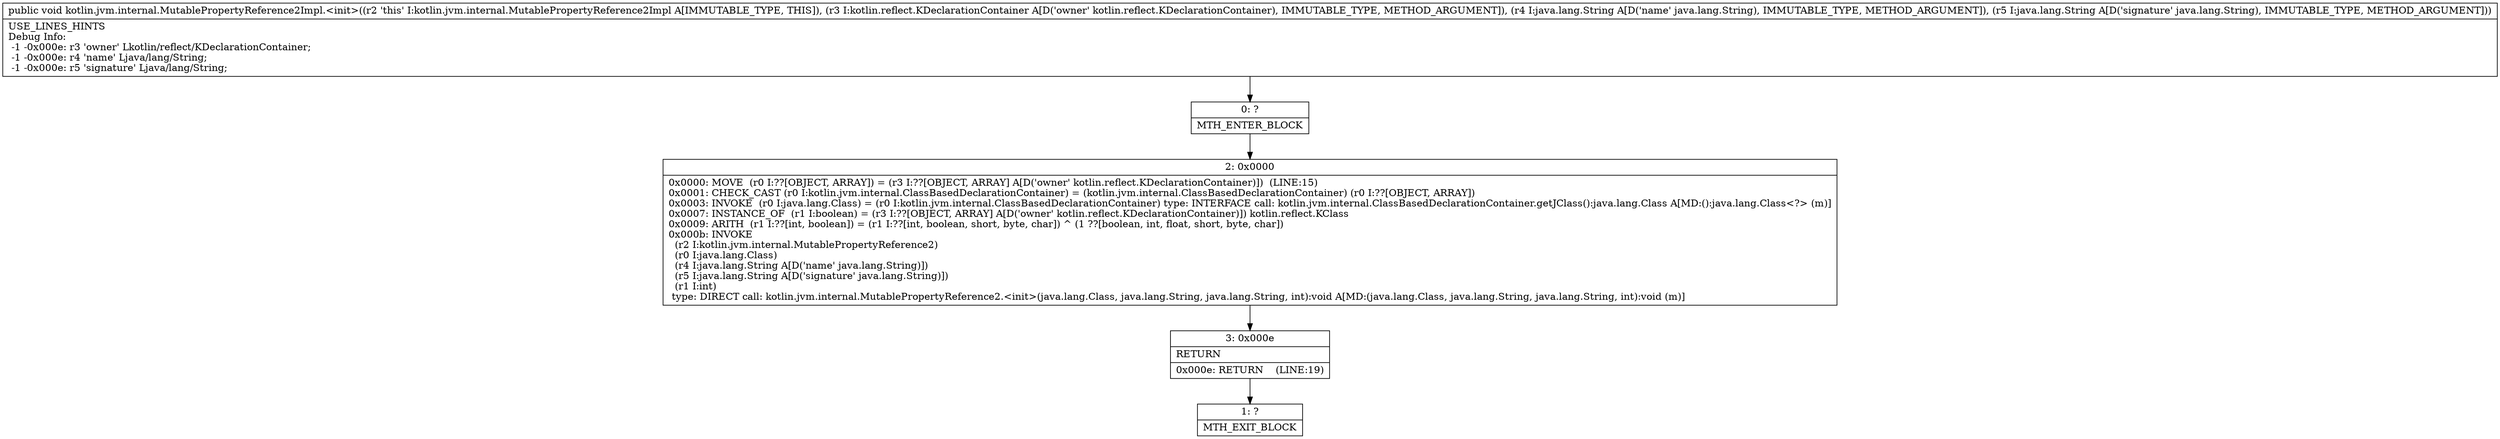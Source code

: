 digraph "CFG forkotlin.jvm.internal.MutablePropertyReference2Impl.\<init\>(Lkotlin\/reflect\/KDeclarationContainer;Ljava\/lang\/String;Ljava\/lang\/String;)V" {
Node_0 [shape=record,label="{0\:\ ?|MTH_ENTER_BLOCK\l}"];
Node_2 [shape=record,label="{2\:\ 0x0000|0x0000: MOVE  (r0 I:??[OBJECT, ARRAY]) = (r3 I:??[OBJECT, ARRAY] A[D('owner' kotlin.reflect.KDeclarationContainer)])  (LINE:15)\l0x0001: CHECK_CAST (r0 I:kotlin.jvm.internal.ClassBasedDeclarationContainer) = (kotlin.jvm.internal.ClassBasedDeclarationContainer) (r0 I:??[OBJECT, ARRAY]) \l0x0003: INVOKE  (r0 I:java.lang.Class) = (r0 I:kotlin.jvm.internal.ClassBasedDeclarationContainer) type: INTERFACE call: kotlin.jvm.internal.ClassBasedDeclarationContainer.getJClass():java.lang.Class A[MD:():java.lang.Class\<?\> (m)]\l0x0007: INSTANCE_OF  (r1 I:boolean) = (r3 I:??[OBJECT, ARRAY] A[D('owner' kotlin.reflect.KDeclarationContainer)]) kotlin.reflect.KClass \l0x0009: ARITH  (r1 I:??[int, boolean]) = (r1 I:??[int, boolean, short, byte, char]) ^ (1 ??[boolean, int, float, short, byte, char]) \l0x000b: INVOKE  \l  (r2 I:kotlin.jvm.internal.MutablePropertyReference2)\l  (r0 I:java.lang.Class)\l  (r4 I:java.lang.String A[D('name' java.lang.String)])\l  (r5 I:java.lang.String A[D('signature' java.lang.String)])\l  (r1 I:int)\l type: DIRECT call: kotlin.jvm.internal.MutablePropertyReference2.\<init\>(java.lang.Class, java.lang.String, java.lang.String, int):void A[MD:(java.lang.Class, java.lang.String, java.lang.String, int):void (m)]\l}"];
Node_3 [shape=record,label="{3\:\ 0x000e|RETURN\l|0x000e: RETURN    (LINE:19)\l}"];
Node_1 [shape=record,label="{1\:\ ?|MTH_EXIT_BLOCK\l}"];
MethodNode[shape=record,label="{public void kotlin.jvm.internal.MutablePropertyReference2Impl.\<init\>((r2 'this' I:kotlin.jvm.internal.MutablePropertyReference2Impl A[IMMUTABLE_TYPE, THIS]), (r3 I:kotlin.reflect.KDeclarationContainer A[D('owner' kotlin.reflect.KDeclarationContainer), IMMUTABLE_TYPE, METHOD_ARGUMENT]), (r4 I:java.lang.String A[D('name' java.lang.String), IMMUTABLE_TYPE, METHOD_ARGUMENT]), (r5 I:java.lang.String A[D('signature' java.lang.String), IMMUTABLE_TYPE, METHOD_ARGUMENT]))  | USE_LINES_HINTS\lDebug Info:\l  \-1 \-0x000e: r3 'owner' Lkotlin\/reflect\/KDeclarationContainer;\l  \-1 \-0x000e: r4 'name' Ljava\/lang\/String;\l  \-1 \-0x000e: r5 'signature' Ljava\/lang\/String;\l}"];
MethodNode -> Node_0;Node_0 -> Node_2;
Node_2 -> Node_3;
Node_3 -> Node_1;
}

